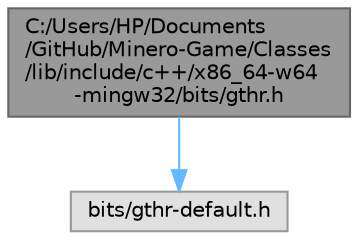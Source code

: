 digraph "C:/Users/HP/Documents/GitHub/Minero-Game/Classes/lib/include/c++/x86_64-w64-mingw32/bits/gthr.h"
{
 // LATEX_PDF_SIZE
  bgcolor="transparent";
  edge [fontname=Helvetica,fontsize=10,labelfontname=Helvetica,labelfontsize=10];
  node [fontname=Helvetica,fontsize=10,shape=box,height=0.2,width=0.4];
  Node1 [id="Node000001",label="C:/Users/HP/Documents\l/GitHub/Minero-Game/Classes\l/lib/include/c++/x86_64-w64\l-mingw32/bits/gthr.h",height=0.2,width=0.4,color="gray40", fillcolor="grey60", style="filled", fontcolor="black",tooltip=" "];
  Node1 -> Node2 [id="edge1_Node000001_Node000002",color="steelblue1",style="solid",tooltip=" "];
  Node2 [id="Node000002",label="bits/gthr-default.h",height=0.2,width=0.4,color="grey60", fillcolor="#E0E0E0", style="filled",tooltip=" "];
}
